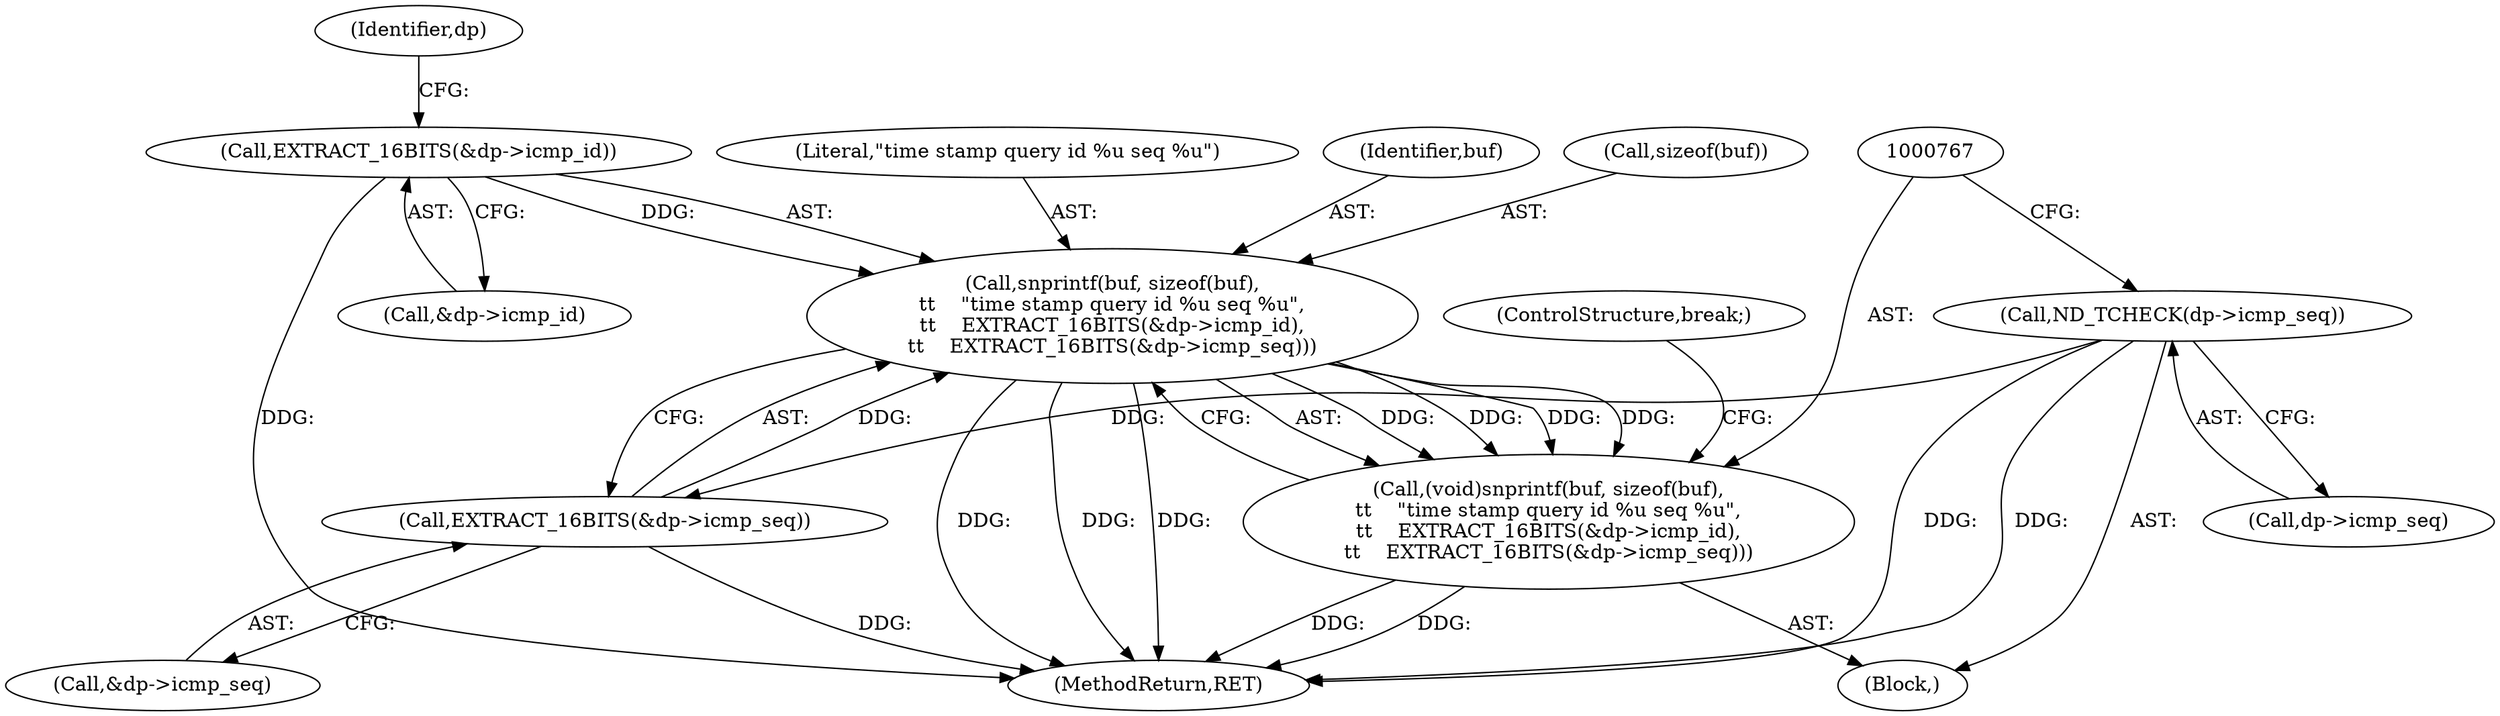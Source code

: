 digraph "0_tcpdump_8509ef02eceb2bbb479cea10fe4a7ec6395f1a8b@API" {
"1000768" [label="(Call,snprintf(buf, sizeof(buf),\n\t\t    \"time stamp query id %u seq %u\",\n\t\t    EXTRACT_16BITS(&dp->icmp_id),\n\t\t    EXTRACT_16BITS(&dp->icmp_seq)))"];
"1000773" [label="(Call,EXTRACT_16BITS(&dp->icmp_id))"];
"1000778" [label="(Call,EXTRACT_16BITS(&dp->icmp_seq))"];
"1000762" [label="(Call,ND_TCHECK(dp->icmp_seq))"];
"1000766" [label="(Call,(void)snprintf(buf, sizeof(buf),\n\t\t    \"time stamp query id %u seq %u\",\n\t\t    EXTRACT_16BITS(&dp->icmp_id),\n\t\t    EXTRACT_16BITS(&dp->icmp_seq)))"];
"1000766" [label="(Call,(void)snprintf(buf, sizeof(buf),\n\t\t    \"time stamp query id %u seq %u\",\n\t\t    EXTRACT_16BITS(&dp->icmp_id),\n\t\t    EXTRACT_16BITS(&dp->icmp_seq)))"];
"1001265" [label="(MethodReturn,RET)"];
"1000762" [label="(Call,ND_TCHECK(dp->icmp_seq))"];
"1000768" [label="(Call,snprintf(buf, sizeof(buf),\n\t\t    \"time stamp query id %u seq %u\",\n\t\t    EXTRACT_16BITS(&dp->icmp_id),\n\t\t    EXTRACT_16BITS(&dp->icmp_seq)))"];
"1000162" [label="(Block,)"];
"1000773" [label="(Call,EXTRACT_16BITS(&dp->icmp_id))"];
"1000778" [label="(Call,EXTRACT_16BITS(&dp->icmp_seq))"];
"1000772" [label="(Literal,\"time stamp query id %u seq %u\")"];
"1000783" [label="(ControlStructure,break;)"];
"1000769" [label="(Identifier,buf)"];
"1000774" [label="(Call,&dp->icmp_id)"];
"1000770" [label="(Call,sizeof(buf))"];
"1000781" [label="(Identifier,dp)"];
"1000779" [label="(Call,&dp->icmp_seq)"];
"1000763" [label="(Call,dp->icmp_seq)"];
"1000768" -> "1000766"  [label="AST: "];
"1000768" -> "1000778"  [label="CFG: "];
"1000769" -> "1000768"  [label="AST: "];
"1000770" -> "1000768"  [label="AST: "];
"1000772" -> "1000768"  [label="AST: "];
"1000773" -> "1000768"  [label="AST: "];
"1000778" -> "1000768"  [label="AST: "];
"1000766" -> "1000768"  [label="CFG: "];
"1000768" -> "1001265"  [label="DDG: "];
"1000768" -> "1001265"  [label="DDG: "];
"1000768" -> "1001265"  [label="DDG: "];
"1000768" -> "1000766"  [label="DDG: "];
"1000768" -> "1000766"  [label="DDG: "];
"1000768" -> "1000766"  [label="DDG: "];
"1000768" -> "1000766"  [label="DDG: "];
"1000773" -> "1000768"  [label="DDG: "];
"1000778" -> "1000768"  [label="DDG: "];
"1000773" -> "1000774"  [label="CFG: "];
"1000774" -> "1000773"  [label="AST: "];
"1000781" -> "1000773"  [label="CFG: "];
"1000773" -> "1001265"  [label="DDG: "];
"1000778" -> "1000779"  [label="CFG: "];
"1000779" -> "1000778"  [label="AST: "];
"1000778" -> "1001265"  [label="DDG: "];
"1000762" -> "1000778"  [label="DDG: "];
"1000762" -> "1000162"  [label="AST: "];
"1000762" -> "1000763"  [label="CFG: "];
"1000763" -> "1000762"  [label="AST: "];
"1000767" -> "1000762"  [label="CFG: "];
"1000762" -> "1001265"  [label="DDG: "];
"1000762" -> "1001265"  [label="DDG: "];
"1000766" -> "1000162"  [label="AST: "];
"1000767" -> "1000766"  [label="AST: "];
"1000783" -> "1000766"  [label="CFG: "];
"1000766" -> "1001265"  [label="DDG: "];
"1000766" -> "1001265"  [label="DDG: "];
}
